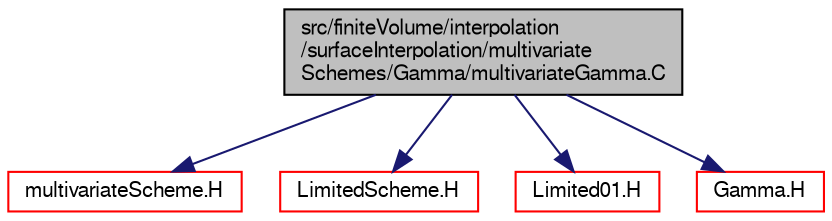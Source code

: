 digraph "src/finiteVolume/interpolation/surfaceInterpolation/multivariateSchemes/Gamma/multivariateGamma.C"
{
  bgcolor="transparent";
  edge [fontname="FreeSans",fontsize="10",labelfontname="FreeSans",labelfontsize="10"];
  node [fontname="FreeSans",fontsize="10",shape=record];
  Node0 [label="src/finiteVolume/interpolation\l/surfaceInterpolation/multivariate\lSchemes/Gamma/multivariateGamma.C",height=0.2,width=0.4,color="black", fillcolor="grey75", style="filled", fontcolor="black"];
  Node0 -> Node1 [color="midnightblue",fontsize="10",style="solid",fontname="FreeSans"];
  Node1 [label="multivariateScheme.H",height=0.2,width=0.4,color="red",URL="$a04067.html"];
  Node0 -> Node305 [color="midnightblue",fontsize="10",style="solid",fontname="FreeSans"];
  Node305 [label="LimitedScheme.H",height=0.2,width=0.4,color="red",URL="$a03938.html"];
  Node0 -> Node310 [color="midnightblue",fontsize="10",style="solid",fontname="FreeSans"];
  Node310 [label="Limited01.H",height=0.2,width=0.4,color="red",URL="$a03917.html"];
  Node0 -> Node312 [color="midnightblue",fontsize="10",style="solid",fontname="FreeSans"];
  Node312 [label="Gamma.H",height=0.2,width=0.4,color="red",URL="$a03911.html"];
}
